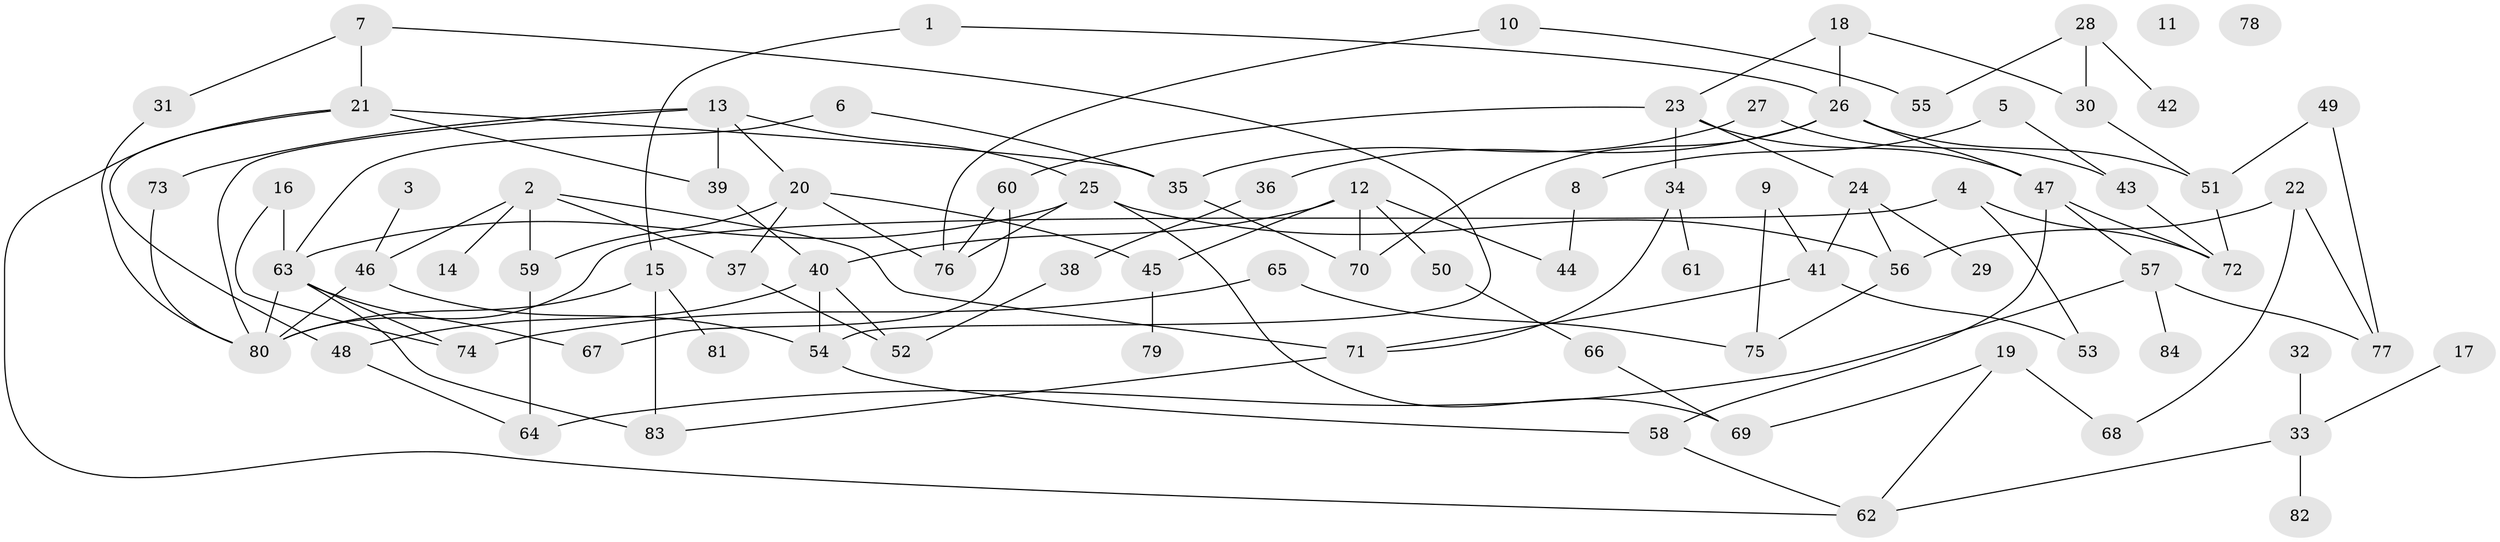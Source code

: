 // coarse degree distribution, {5: 0.12903225806451613, 6: 0.06451612903225806, 1: 0.12903225806451613, 4: 0.25806451612903225, 3: 0.12903225806451613, 2: 0.16129032258064516, 0: 0.06451612903225806, 10: 0.03225806451612903, 12: 0.03225806451612903}
// Generated by graph-tools (version 1.1) at 2025/16/03/04/25 18:16:42]
// undirected, 84 vertices, 123 edges
graph export_dot {
graph [start="1"]
  node [color=gray90,style=filled];
  1;
  2;
  3;
  4;
  5;
  6;
  7;
  8;
  9;
  10;
  11;
  12;
  13;
  14;
  15;
  16;
  17;
  18;
  19;
  20;
  21;
  22;
  23;
  24;
  25;
  26;
  27;
  28;
  29;
  30;
  31;
  32;
  33;
  34;
  35;
  36;
  37;
  38;
  39;
  40;
  41;
  42;
  43;
  44;
  45;
  46;
  47;
  48;
  49;
  50;
  51;
  52;
  53;
  54;
  55;
  56;
  57;
  58;
  59;
  60;
  61;
  62;
  63;
  64;
  65;
  66;
  67;
  68;
  69;
  70;
  71;
  72;
  73;
  74;
  75;
  76;
  77;
  78;
  79;
  80;
  81;
  82;
  83;
  84;
  1 -- 15;
  1 -- 26;
  2 -- 14;
  2 -- 37;
  2 -- 46;
  2 -- 59;
  2 -- 71;
  3 -- 46;
  4 -- 53;
  4 -- 72;
  4 -- 80;
  5 -- 8;
  5 -- 43;
  6 -- 35;
  6 -- 63;
  7 -- 21;
  7 -- 31;
  7 -- 54;
  8 -- 44;
  9 -- 41;
  9 -- 75;
  10 -- 55;
  10 -- 76;
  12 -- 40;
  12 -- 44;
  12 -- 45;
  12 -- 50;
  12 -- 70;
  13 -- 20;
  13 -- 25;
  13 -- 39;
  13 -- 73;
  13 -- 80;
  15 -- 80;
  15 -- 81;
  15 -- 83;
  16 -- 63;
  16 -- 74;
  17 -- 33;
  18 -- 23;
  18 -- 26;
  18 -- 30;
  19 -- 62;
  19 -- 68;
  19 -- 69;
  20 -- 37;
  20 -- 45;
  20 -- 59;
  20 -- 76;
  21 -- 35;
  21 -- 39;
  21 -- 48;
  21 -- 62;
  22 -- 56;
  22 -- 68;
  22 -- 77;
  23 -- 24;
  23 -- 34;
  23 -- 47;
  23 -- 60;
  24 -- 29;
  24 -- 41;
  24 -- 56;
  25 -- 56;
  25 -- 63;
  25 -- 69;
  25 -- 76;
  26 -- 36;
  26 -- 47;
  26 -- 51;
  26 -- 70;
  27 -- 35;
  27 -- 43;
  28 -- 30;
  28 -- 42;
  28 -- 55;
  30 -- 51;
  31 -- 80;
  32 -- 33;
  33 -- 62;
  33 -- 82;
  34 -- 61;
  34 -- 71;
  35 -- 70;
  36 -- 38;
  37 -- 52;
  38 -- 52;
  39 -- 40;
  40 -- 48;
  40 -- 52;
  40 -- 54;
  41 -- 53;
  41 -- 71;
  43 -- 72;
  45 -- 79;
  46 -- 54;
  46 -- 80;
  47 -- 57;
  47 -- 58;
  47 -- 72;
  48 -- 64;
  49 -- 51;
  49 -- 77;
  50 -- 66;
  51 -- 72;
  54 -- 58;
  56 -- 75;
  57 -- 64;
  57 -- 77;
  57 -- 84;
  58 -- 62;
  59 -- 64;
  60 -- 67;
  60 -- 76;
  63 -- 67;
  63 -- 74;
  63 -- 80;
  63 -- 83;
  65 -- 74;
  65 -- 75;
  66 -- 69;
  71 -- 83;
  73 -- 80;
}
